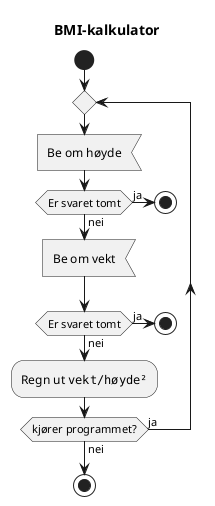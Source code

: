 @startuml
title BMI-kalkulator

start

repeat
:Be om høyde; <<input>>
if (Er svaret tomt) then (ja)
  stop
else (nei)
  :Be om vekt; <<input>>
  if (Er svaret tomt) then (ja)
    stop
  else (nei)
    :Regn ut ""vekt/høyde²"";
  endif
endif
repeat while (kjører programmet?) is (ja) not (nei)

stop

@enduml
